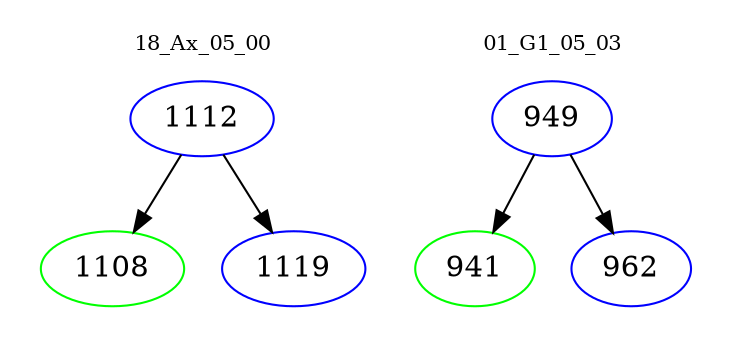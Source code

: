 digraph{
subgraph cluster_0 {
color = white
label = "18_Ax_05_00";
fontsize=10;
T0_1112 [label="1112", color="blue"]
T0_1112 -> T0_1108 [color="black"]
T0_1108 [label="1108", color="green"]
T0_1112 -> T0_1119 [color="black"]
T0_1119 [label="1119", color="blue"]
}
subgraph cluster_1 {
color = white
label = "01_G1_05_03";
fontsize=10;
T1_949 [label="949", color="blue"]
T1_949 -> T1_941 [color="black"]
T1_941 [label="941", color="green"]
T1_949 -> T1_962 [color="black"]
T1_962 [label="962", color="blue"]
}
}
